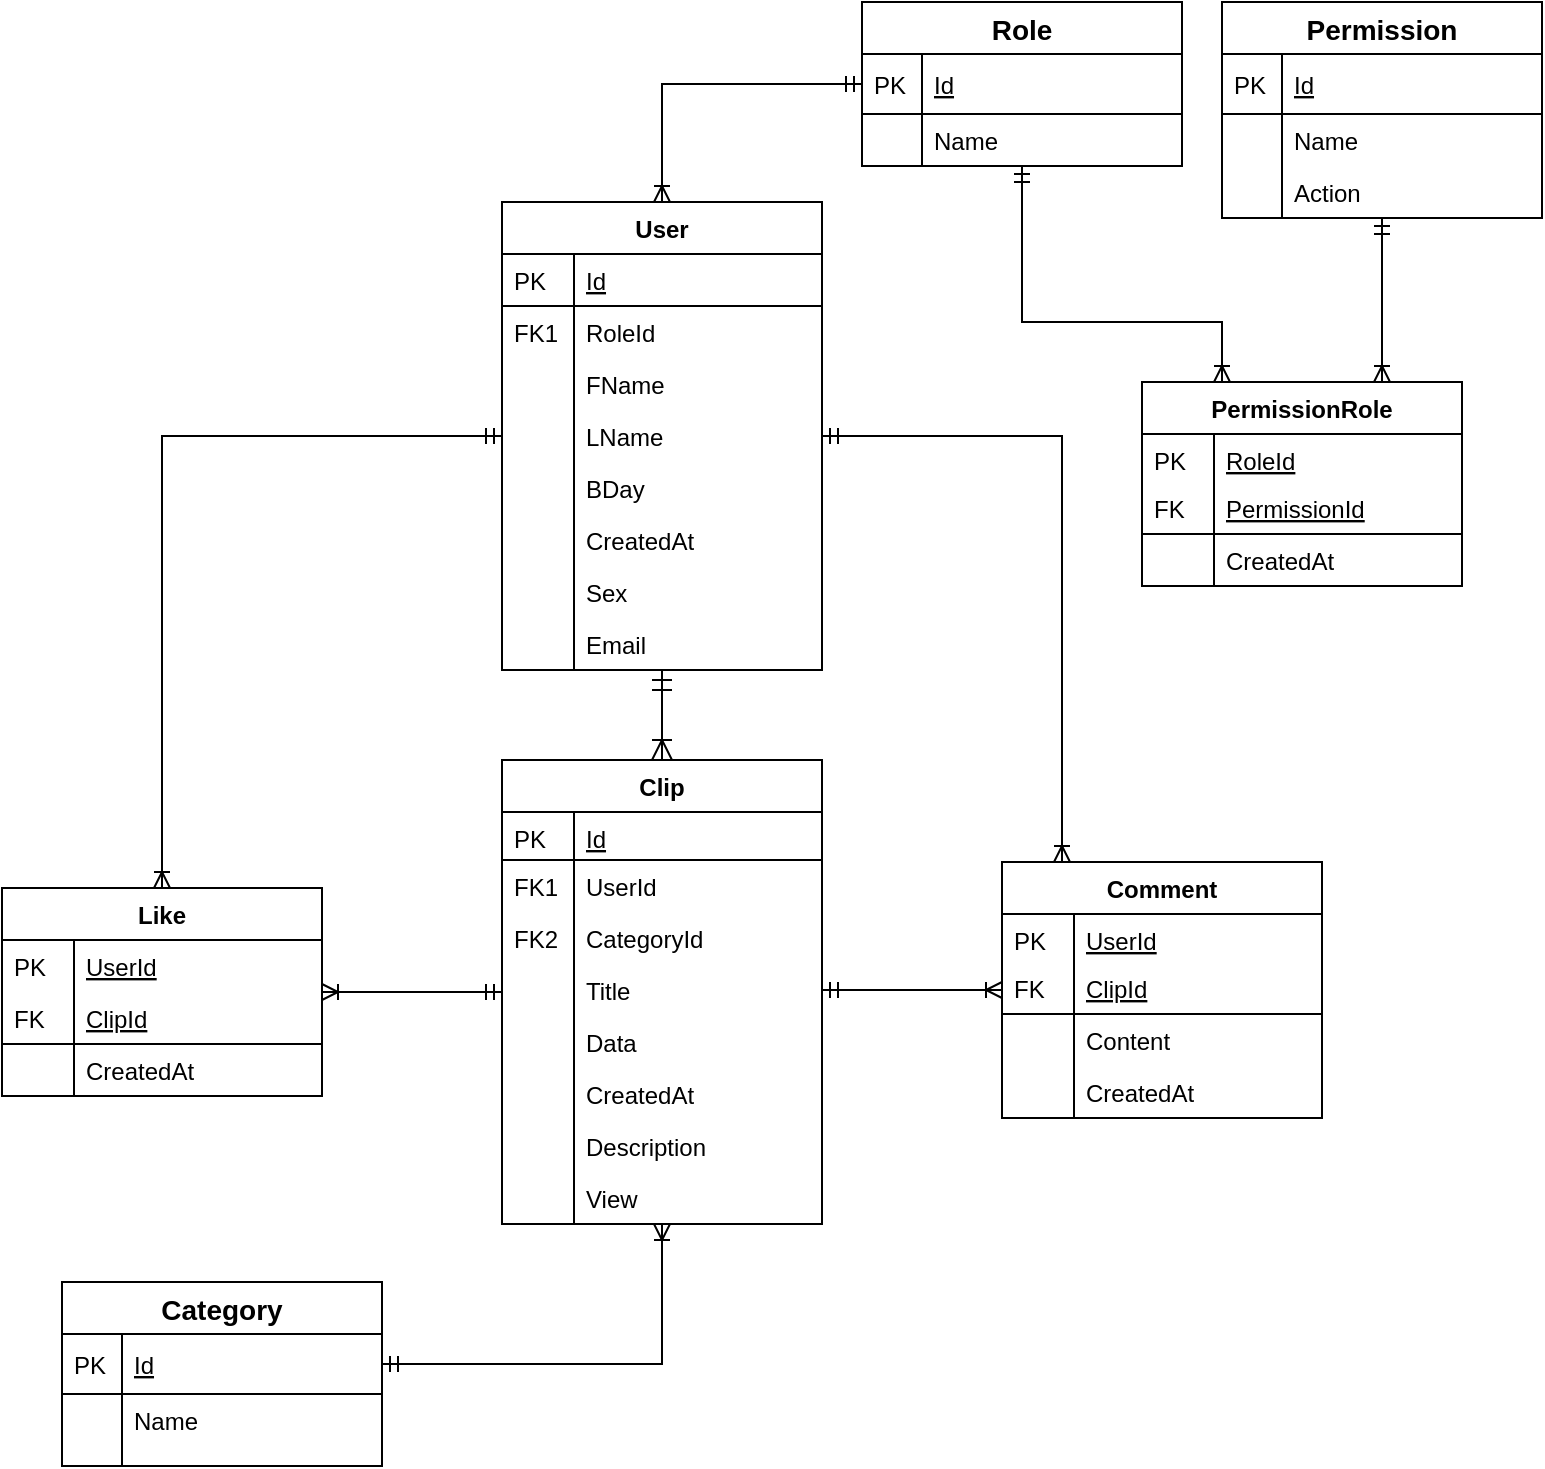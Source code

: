<mxfile version="13.1.0" type="device"><diagram id="C5RBs43oDa-KdzZeNtuy" name="Page-1"><mxGraphModel dx="2066" dy="1137" grid="1" gridSize="10" guides="1" tooltips="1" connect="1" arrows="1" fold="1" page="1" pageScale="1" pageWidth="827" pageHeight="1169" math="0" shadow="0"><root><mxCell id="WIyWlLk6GJQsqaUBKTNV-0"/><mxCell id="WIyWlLk6GJQsqaUBKTNV-1" parent="WIyWlLk6GJQsqaUBKTNV-0"/><mxCell id="3VsBNc07z3MzR8bmwHRz-67" style="rounded=0;orthogonalLoop=1;jettySize=auto;html=1;endArrow=ERoneToMany;endFill=0;startArrow=ERmandOne;startFill=0;edgeStyle=orthogonalEdgeStyle;" parent="WIyWlLk6GJQsqaUBKTNV-1" source="zkfFHV4jXpPFQw0GAbJ--51" target="3VsBNc07z3MzR8bmwHRz-42" edge="1"><mxGeometry relative="1" as="geometry"/></mxCell><mxCell id="zkfFHV4jXpPFQw0GAbJ--63" value="" style="endArrow=ERoneToMany;startArrow=ERmandOne;shadow=0;strokeWidth=1;endSize=8;startSize=8;endFill=0;entryX=0.5;entryY=0;entryDx=0;entryDy=0;" parent="WIyWlLk6GJQsqaUBKTNV-1" source="3VsBNc07z3MzR8bmwHRz-20" target="zkfFHV4jXpPFQw0GAbJ--56" edge="1"><mxGeometry width="100" height="100" relative="1" as="geometry"><mxPoint x="400" y="317" as="sourcePoint"/><mxPoint x="310" y="381" as="targetPoint"/></mxGeometry></mxCell><mxCell id="3VsBNc07z3MzR8bmwHRz-68" style="rounded=0;orthogonalLoop=1;jettySize=auto;html=1;startArrow=ERmandOne;startFill=0;endArrow=ERoneToMany;endFill=0;" parent="WIyWlLk6GJQsqaUBKTNV-1" source="zkfFHV4jXpPFQw0GAbJ--56" target="3VsBNc07z3MzR8bmwHRz-42" edge="1"><mxGeometry relative="1" as="geometry"><mxPoint x="180" y="600" as="targetPoint"/></mxGeometry></mxCell><mxCell id="3VsBNc07z3MzR8bmwHRz-80" style="rounded=0;orthogonalLoop=1;jettySize=auto;html=1;startArrow=ERmandOne;startFill=0;endArrow=ERoneToMany;endFill=0;" parent="WIyWlLk6GJQsqaUBKTNV-1" source="zkfFHV4jXpPFQw0GAbJ--61" target="3VsBNc07z3MzR8bmwHRz-69" edge="1"><mxGeometry relative="1" as="geometry"/></mxCell><mxCell id="3VsBNc07z3MzR8bmwHRz-81" style="edgeStyle=orthogonalEdgeStyle;rounded=0;orthogonalLoop=1;jettySize=auto;html=1;startArrow=ERmandOne;startFill=0;endArrow=ERoneToMany;endFill=0;" parent="WIyWlLk6GJQsqaUBKTNV-1" source="zkfFHV4jXpPFQw0GAbJ--51" target="3VsBNc07z3MzR8bmwHRz-69" edge="1"><mxGeometry relative="1" as="geometry"><Array as="points"><mxPoint x="570" y="227"/></Array></mxGeometry></mxCell><mxCell id="3VsBNc07z3MzR8bmwHRz-96" style="edgeStyle=orthogonalEdgeStyle;rounded=0;orthogonalLoop=1;jettySize=auto;html=1;entryX=1;entryY=0.5;entryDx=0;entryDy=0;startArrow=ERoneToMany;startFill=0;endArrow=ERmandOne;endFill=0;" parent="WIyWlLk6GJQsqaUBKTNV-1" source="zkfFHV4jXpPFQw0GAbJ--56" target="3VsBNc07z3MzR8bmwHRz-83" edge="1"><mxGeometry relative="1" as="geometry"/></mxCell><mxCell id="zkfFHV4jXpPFQw0GAbJ--51" value="User" style="swimlane;fontStyle=1;childLayout=stackLayout;horizontal=1;startSize=26;horizontalStack=0;resizeParent=1;resizeLast=0;collapsible=1;marginBottom=0;rounded=0;shadow=0;strokeWidth=1;" parent="WIyWlLk6GJQsqaUBKTNV-1" vertex="1"><mxGeometry x="290" y="110" width="160" height="234" as="geometry"><mxRectangle x="20" y="80" width="160" height="26" as="alternateBounds"/></mxGeometry></mxCell><mxCell id="zkfFHV4jXpPFQw0GAbJ--52" value="Id" style="shape=partialRectangle;top=0;left=0;right=0;bottom=1;align=left;verticalAlign=top;fillColor=none;spacingLeft=40;spacingRight=4;overflow=hidden;rotatable=0;points=[[0,0.5],[1,0.5]];portConstraint=eastwest;dropTarget=0;rounded=0;shadow=0;strokeWidth=1;fontStyle=4" parent="zkfFHV4jXpPFQw0GAbJ--51" vertex="1"><mxGeometry y="26" width="160" height="26" as="geometry"/></mxCell><mxCell id="zkfFHV4jXpPFQw0GAbJ--53" value="PK" style="shape=partialRectangle;top=0;left=0;bottom=0;fillColor=none;align=left;verticalAlign=top;spacingLeft=4;spacingRight=4;overflow=hidden;rotatable=0;points=[];portConstraint=eastwest;part=1;" parent="zkfFHV4jXpPFQw0GAbJ--52" vertex="1" connectable="0"><mxGeometry width="36" height="26" as="geometry"/></mxCell><mxCell id="zkfFHV4jXpPFQw0GAbJ--54" value="RoleId" style="shape=partialRectangle;top=0;left=0;right=0;bottom=0;align=left;verticalAlign=top;fillColor=none;spacingLeft=40;spacingRight=4;overflow=hidden;rotatable=0;points=[[0,0.5],[1,0.5]];portConstraint=eastwest;dropTarget=0;rounded=0;shadow=0;strokeWidth=1;" parent="zkfFHV4jXpPFQw0GAbJ--51" vertex="1"><mxGeometry y="52" width="160" height="26" as="geometry"/></mxCell><mxCell id="zkfFHV4jXpPFQw0GAbJ--55" value="FK1" style="shape=partialRectangle;top=0;left=0;bottom=0;fillColor=none;align=left;verticalAlign=top;spacingLeft=4;spacingRight=4;overflow=hidden;rotatable=0;points=[];portConstraint=eastwest;part=1;" parent="zkfFHV4jXpPFQw0GAbJ--54" vertex="1" connectable="0"><mxGeometry width="36" height="26" as="geometry"/></mxCell><mxCell id="3VsBNc07z3MzR8bmwHRz-105" value="FName" style="shape=partialRectangle;top=0;left=0;right=0;bottom=0;align=left;verticalAlign=top;fillColor=none;spacingLeft=40;spacingRight=4;overflow=hidden;rotatable=0;points=[[0,0.5],[1,0.5]];portConstraint=eastwest;dropTarget=0;rounded=0;shadow=0;strokeWidth=1;" parent="zkfFHV4jXpPFQw0GAbJ--51" vertex="1"><mxGeometry y="78" width="160" height="26" as="geometry"/></mxCell><mxCell id="3VsBNc07z3MzR8bmwHRz-106" value="" style="shape=partialRectangle;top=0;left=0;bottom=0;fillColor=none;align=left;verticalAlign=top;spacingLeft=4;spacingRight=4;overflow=hidden;rotatable=0;points=[];portConstraint=eastwest;part=1;" parent="3VsBNc07z3MzR8bmwHRz-105" vertex="1" connectable="0"><mxGeometry width="36" height="26" as="geometry"/></mxCell><mxCell id="3VsBNc07z3MzR8bmwHRz-4" value="LName" style="shape=partialRectangle;top=0;left=0;right=0;bottom=0;align=left;verticalAlign=top;fillColor=none;spacingLeft=40;spacingRight=4;overflow=hidden;rotatable=0;points=[[0,0.5],[1,0.5]];portConstraint=eastwest;dropTarget=0;rounded=0;shadow=0;strokeWidth=1;" parent="zkfFHV4jXpPFQw0GAbJ--51" vertex="1"><mxGeometry y="104" width="160" height="26" as="geometry"/></mxCell><mxCell id="3VsBNc07z3MzR8bmwHRz-5" value="" style="shape=partialRectangle;top=0;left=0;bottom=0;fillColor=none;align=left;verticalAlign=top;spacingLeft=4;spacingRight=4;overflow=hidden;rotatable=0;points=[];portConstraint=eastwest;part=1;" parent="3VsBNc07z3MzR8bmwHRz-4" vertex="1" connectable="0"><mxGeometry width="36" height="26" as="geometry"/></mxCell><mxCell id="3VsBNc07z3MzR8bmwHRz-8" value="BDay&#10;" style="shape=partialRectangle;top=0;left=0;right=0;bottom=0;align=left;verticalAlign=top;fillColor=none;spacingLeft=40;spacingRight=4;overflow=hidden;rotatable=0;points=[[0,0.5],[1,0.5]];portConstraint=eastwest;dropTarget=0;rounded=0;shadow=0;strokeWidth=1;" parent="zkfFHV4jXpPFQw0GAbJ--51" vertex="1"><mxGeometry y="130" width="160" height="26" as="geometry"/></mxCell><mxCell id="3VsBNc07z3MzR8bmwHRz-9" value="" style="shape=partialRectangle;top=0;left=0;bottom=0;fillColor=none;align=left;verticalAlign=top;spacingLeft=4;spacingRight=4;overflow=hidden;rotatable=0;points=[];portConstraint=eastwest;part=1;" parent="3VsBNc07z3MzR8bmwHRz-8" vertex="1" connectable="0"><mxGeometry width="36" height="26" as="geometry"/></mxCell><mxCell id="3VsBNc07z3MzR8bmwHRz-12" value="CreatedAt" style="shape=partialRectangle;top=0;left=0;right=0;bottom=0;align=left;verticalAlign=top;fillColor=none;spacingLeft=40;spacingRight=4;overflow=hidden;rotatable=0;points=[[0,0.5],[1,0.5]];portConstraint=eastwest;dropTarget=0;rounded=0;shadow=0;strokeWidth=1;" parent="zkfFHV4jXpPFQw0GAbJ--51" vertex="1"><mxGeometry y="156" width="160" height="26" as="geometry"/></mxCell><mxCell id="3VsBNc07z3MzR8bmwHRz-13" value="" style="shape=partialRectangle;top=0;left=0;bottom=0;fillColor=none;align=left;verticalAlign=top;spacingLeft=4;spacingRight=4;overflow=hidden;rotatable=0;points=[];portConstraint=eastwest;part=1;" parent="3VsBNc07z3MzR8bmwHRz-12" vertex="1" connectable="0"><mxGeometry width="36" height="26" as="geometry"/></mxCell><mxCell id="3VsBNc07z3MzR8bmwHRz-14" value="Sex&#10;" style="shape=partialRectangle;top=0;left=0;right=0;bottom=0;align=left;verticalAlign=top;fillColor=none;spacingLeft=40;spacingRight=4;overflow=hidden;rotatable=0;points=[[0,0.5],[1,0.5]];portConstraint=eastwest;dropTarget=0;rounded=0;shadow=0;strokeWidth=1;" parent="zkfFHV4jXpPFQw0GAbJ--51" vertex="1"><mxGeometry y="182" width="160" height="26" as="geometry"/></mxCell><mxCell id="3VsBNc07z3MzR8bmwHRz-15" value="" style="shape=partialRectangle;top=0;left=0;bottom=0;fillColor=none;align=left;verticalAlign=top;spacingLeft=4;spacingRight=4;overflow=hidden;rotatable=0;points=[];portConstraint=eastwest;part=1;" parent="3VsBNc07z3MzR8bmwHRz-14" vertex="1" connectable="0"><mxGeometry width="36" height="26" as="geometry"/></mxCell><mxCell id="3VsBNc07z3MzR8bmwHRz-20" value="Email&#10;" style="shape=partialRectangle;top=0;left=0;right=0;bottom=0;align=left;verticalAlign=top;fillColor=none;spacingLeft=40;spacingRight=4;overflow=hidden;rotatable=0;points=[[0,0.5],[1,0.5]];portConstraint=eastwest;dropTarget=0;rounded=0;shadow=0;strokeWidth=1;" parent="zkfFHV4jXpPFQw0GAbJ--51" vertex="1"><mxGeometry y="208" width="160" height="26" as="geometry"/></mxCell><mxCell id="3VsBNc07z3MzR8bmwHRz-21" value="" style="shape=partialRectangle;top=0;left=0;bottom=0;fillColor=none;align=left;verticalAlign=top;spacingLeft=4;spacingRight=4;overflow=hidden;rotatable=0;points=[];portConstraint=eastwest;part=1;" parent="3VsBNc07z3MzR8bmwHRz-20" vertex="1" connectable="0"><mxGeometry width="36" height="26" as="geometry"/></mxCell><mxCell id="zkfFHV4jXpPFQw0GAbJ--56" value="Clip" style="swimlane;fontStyle=1;childLayout=stackLayout;horizontal=1;startSize=26;horizontalStack=0;resizeParent=1;resizeLast=0;collapsible=1;marginBottom=0;rounded=0;shadow=0;strokeWidth=1;" parent="WIyWlLk6GJQsqaUBKTNV-1" vertex="1"><mxGeometry x="290" y="389" width="160" height="232" as="geometry"><mxRectangle x="260" y="80" width="160" height="26" as="alternateBounds"/></mxGeometry></mxCell><mxCell id="zkfFHV4jXpPFQw0GAbJ--57" value="Id" style="shape=partialRectangle;top=0;left=0;right=0;bottom=1;align=left;verticalAlign=top;fillColor=none;spacingLeft=40;spacingRight=4;overflow=hidden;rotatable=0;points=[[0,0.5],[1,0.5]];portConstraint=eastwest;dropTarget=0;rounded=0;shadow=0;strokeWidth=1;fontStyle=4" parent="zkfFHV4jXpPFQw0GAbJ--56" vertex="1"><mxGeometry y="26" width="160" height="24" as="geometry"/></mxCell><mxCell id="zkfFHV4jXpPFQw0GAbJ--58" value="PK" style="shape=partialRectangle;top=0;left=0;bottom=0;fillColor=none;align=left;verticalAlign=top;spacingLeft=4;spacingRight=4;overflow=hidden;rotatable=0;points=[];portConstraint=eastwest;part=1;" parent="zkfFHV4jXpPFQw0GAbJ--57" vertex="1" connectable="0"><mxGeometry width="36" height="24" as="geometry"/></mxCell><mxCell id="zkfFHV4jXpPFQw0GAbJ--59" value="UserId" style="shape=partialRectangle;top=0;left=0;right=0;bottom=0;align=left;verticalAlign=top;fillColor=none;spacingLeft=40;spacingRight=4;overflow=hidden;rotatable=0;points=[[0,0.5],[1,0.5]];portConstraint=eastwest;dropTarget=0;rounded=0;shadow=0;strokeWidth=1;" parent="zkfFHV4jXpPFQw0GAbJ--56" vertex="1"><mxGeometry y="50" width="160" height="26" as="geometry"/></mxCell><mxCell id="zkfFHV4jXpPFQw0GAbJ--60" value="FK1" style="shape=partialRectangle;top=0;left=0;bottom=0;fillColor=none;align=left;verticalAlign=top;spacingLeft=4;spacingRight=4;overflow=hidden;rotatable=0;points=[];portConstraint=eastwest;part=1;" parent="zkfFHV4jXpPFQw0GAbJ--59" vertex="1" connectable="0"><mxGeometry width="36" height="26" as="geometry"/></mxCell><mxCell id="3VsBNc07z3MzR8bmwHRz-93" value="CategoryId" style="shape=partialRectangle;top=0;left=0;right=0;bottom=0;align=left;verticalAlign=top;fillColor=none;spacingLeft=40;spacingRight=4;overflow=hidden;rotatable=0;points=[[0,0.5],[1,0.5]];portConstraint=eastwest;dropTarget=0;rounded=0;shadow=0;strokeWidth=1;" parent="zkfFHV4jXpPFQw0GAbJ--56" vertex="1"><mxGeometry y="76" width="160" height="26" as="geometry"/></mxCell><mxCell id="3VsBNc07z3MzR8bmwHRz-94" value="FK2" style="shape=partialRectangle;top=0;left=0;bottom=0;fillColor=none;align=left;verticalAlign=top;spacingLeft=4;spacingRight=4;overflow=hidden;rotatable=0;points=[];portConstraint=eastwest;part=1;" parent="3VsBNc07z3MzR8bmwHRz-93" vertex="1" connectable="0"><mxGeometry width="36" height="26" as="geometry"/></mxCell><mxCell id="zkfFHV4jXpPFQw0GAbJ--61" value="Title" style="shape=partialRectangle;top=0;left=0;right=0;bottom=0;align=left;verticalAlign=top;fillColor=none;spacingLeft=40;spacingRight=4;overflow=hidden;rotatable=0;points=[[0,0.5],[1,0.5]];portConstraint=eastwest;dropTarget=0;rounded=0;shadow=0;strokeWidth=1;" parent="zkfFHV4jXpPFQw0GAbJ--56" vertex="1"><mxGeometry y="102" width="160" height="26" as="geometry"/></mxCell><mxCell id="zkfFHV4jXpPFQw0GAbJ--62" value="" style="shape=partialRectangle;top=0;left=0;bottom=0;fillColor=none;align=left;verticalAlign=top;spacingLeft=4;spacingRight=4;overflow=hidden;rotatable=0;points=[];portConstraint=eastwest;part=1;" parent="zkfFHV4jXpPFQw0GAbJ--61" vertex="1" connectable="0"><mxGeometry width="36" height="26" as="geometry"/></mxCell><mxCell id="3VsBNc07z3MzR8bmwHRz-30" value="Data&#10;" style="shape=partialRectangle;top=0;left=0;right=0;bottom=0;align=left;verticalAlign=top;fillColor=none;spacingLeft=40;spacingRight=4;overflow=hidden;rotatable=0;points=[[0,0.5],[1,0.5]];portConstraint=eastwest;dropTarget=0;rounded=0;shadow=0;strokeWidth=1;" parent="zkfFHV4jXpPFQw0GAbJ--56" vertex="1"><mxGeometry y="128" width="160" height="26" as="geometry"/></mxCell><mxCell id="3VsBNc07z3MzR8bmwHRz-31" value="" style="shape=partialRectangle;top=0;left=0;bottom=0;fillColor=none;align=left;verticalAlign=top;spacingLeft=4;spacingRight=4;overflow=hidden;rotatable=0;points=[];portConstraint=eastwest;part=1;" parent="3VsBNc07z3MzR8bmwHRz-30" vertex="1" connectable="0"><mxGeometry width="36" height="26" as="geometry"/></mxCell><mxCell id="3VsBNc07z3MzR8bmwHRz-32" value="CreatedAt" style="shape=partialRectangle;top=0;left=0;right=0;bottom=0;align=left;verticalAlign=top;fillColor=none;spacingLeft=40;spacingRight=4;overflow=hidden;rotatable=0;points=[[0,0.5],[1,0.5]];portConstraint=eastwest;dropTarget=0;rounded=0;shadow=0;strokeWidth=1;" parent="zkfFHV4jXpPFQw0GAbJ--56" vertex="1"><mxGeometry y="154" width="160" height="26" as="geometry"/></mxCell><mxCell id="3VsBNc07z3MzR8bmwHRz-33" value="" style="shape=partialRectangle;top=0;left=0;bottom=0;fillColor=none;align=left;verticalAlign=top;spacingLeft=4;spacingRight=4;overflow=hidden;rotatable=0;points=[];portConstraint=eastwest;part=1;" parent="3VsBNc07z3MzR8bmwHRz-32" vertex="1" connectable="0"><mxGeometry width="36" height="26" as="geometry"/></mxCell><mxCell id="3VsBNc07z3MzR8bmwHRz-34" value="Description&#10;" style="shape=partialRectangle;top=0;left=0;right=0;bottom=0;align=left;verticalAlign=top;fillColor=none;spacingLeft=40;spacingRight=4;overflow=hidden;rotatable=0;points=[[0,0.5],[1,0.5]];portConstraint=eastwest;dropTarget=0;rounded=0;shadow=0;strokeWidth=1;" parent="zkfFHV4jXpPFQw0GAbJ--56" vertex="1"><mxGeometry y="180" width="160" height="26" as="geometry"/></mxCell><mxCell id="3VsBNc07z3MzR8bmwHRz-35" value="" style="shape=partialRectangle;top=0;left=0;bottom=0;fillColor=none;align=left;verticalAlign=top;spacingLeft=4;spacingRight=4;overflow=hidden;rotatable=0;points=[];portConstraint=eastwest;part=1;" parent="3VsBNc07z3MzR8bmwHRz-34" vertex="1" connectable="0"><mxGeometry width="36" height="26" as="geometry"/></mxCell><mxCell id="3VsBNc07z3MzR8bmwHRz-36" value="View&#10;" style="shape=partialRectangle;top=0;left=0;right=0;bottom=0;align=left;verticalAlign=top;fillColor=none;spacingLeft=40;spacingRight=4;overflow=hidden;rotatable=0;points=[[0,0.5],[1,0.5]];portConstraint=eastwest;dropTarget=0;rounded=0;shadow=0;strokeWidth=1;" parent="zkfFHV4jXpPFQw0GAbJ--56" vertex="1"><mxGeometry y="206" width="160" height="26" as="geometry"/></mxCell><mxCell id="3VsBNc07z3MzR8bmwHRz-37" value="" style="shape=partialRectangle;top=0;left=0;bottom=0;fillColor=none;align=left;verticalAlign=top;spacingLeft=4;spacingRight=4;overflow=hidden;rotatable=0;points=[];portConstraint=eastwest;part=1;" parent="3VsBNc07z3MzR8bmwHRz-36" vertex="1" connectable="0"><mxGeometry width="36" height="26" as="geometry"/></mxCell><mxCell id="3VsBNc07z3MzR8bmwHRz-42" value="Like" style="swimlane;fontStyle=1;childLayout=stackLayout;horizontal=1;startSize=26;horizontalStack=0;resizeParent=1;resizeLast=0;collapsible=1;marginBottom=0;rounded=0;shadow=0;strokeWidth=1;" parent="WIyWlLk6GJQsqaUBKTNV-1" vertex="1"><mxGeometry x="40" y="453" width="160" height="104" as="geometry"><mxRectangle x="20" y="80" width="160" height="26" as="alternateBounds"/></mxGeometry></mxCell><mxCell id="3VsBNc07z3MzR8bmwHRz-45" value="UserId&#10;" style="shape=partialRectangle;top=0;left=0;right=0;bottom=0;align=left;verticalAlign=top;fillColor=none;spacingLeft=40;spacingRight=4;overflow=hidden;rotatable=0;points=[[0,0.5],[1,0.5]];portConstraint=eastwest;dropTarget=0;rounded=0;shadow=0;strokeWidth=1;fontStyle=4" parent="3VsBNc07z3MzR8bmwHRz-42" vertex="1"><mxGeometry y="26" width="160" height="26" as="geometry"/></mxCell><mxCell id="3VsBNc07z3MzR8bmwHRz-46" value="PK" style="shape=partialRectangle;top=0;left=0;bottom=0;fillColor=none;align=left;verticalAlign=top;spacingLeft=4;spacingRight=4;overflow=hidden;rotatable=0;points=[];portConstraint=eastwest;part=1;" parent="3VsBNc07z3MzR8bmwHRz-45" vertex="1" connectable="0"><mxGeometry width="36" height="26" as="geometry"/></mxCell><mxCell id="3VsBNc07z3MzR8bmwHRz-63" value="ClipId" style="shape=partialRectangle;top=0;left=0;right=0;bottom=1;align=left;verticalAlign=top;fillColor=none;spacingLeft=40;spacingRight=4;overflow=hidden;rotatable=0;points=[[0,0.5],[1,0.5]];portConstraint=eastwest;dropTarget=0;rounded=0;shadow=0;strokeWidth=1;fontStyle=4" parent="3VsBNc07z3MzR8bmwHRz-42" vertex="1"><mxGeometry y="52" width="160" height="26" as="geometry"/></mxCell><mxCell id="3VsBNc07z3MzR8bmwHRz-64" value="FK" style="shape=partialRectangle;top=0;left=0;bottom=0;fillColor=none;align=left;verticalAlign=top;spacingLeft=4;spacingRight=4;overflow=hidden;rotatable=0;points=[];portConstraint=eastwest;part=1;" parent="3VsBNc07z3MzR8bmwHRz-63" vertex="1" connectable="0"><mxGeometry width="36" height="26" as="geometry"/></mxCell><mxCell id="3VsBNc07z3MzR8bmwHRz-65" value="CreatedAt" style="shape=partialRectangle;top=0;left=0;right=0;bottom=0;align=left;verticalAlign=top;fillColor=none;spacingLeft=40;spacingRight=4;overflow=hidden;rotatable=0;points=[[0,0.5],[1,0.5]];portConstraint=eastwest;dropTarget=0;rounded=0;shadow=0;strokeWidth=1;" parent="3VsBNc07z3MzR8bmwHRz-42" vertex="1"><mxGeometry y="78" width="160" height="26" as="geometry"/></mxCell><mxCell id="3VsBNc07z3MzR8bmwHRz-66" value="" style="shape=partialRectangle;top=0;left=0;bottom=0;fillColor=none;align=left;verticalAlign=top;spacingLeft=4;spacingRight=4;overflow=hidden;rotatable=0;points=[];portConstraint=eastwest;part=1;" parent="3VsBNc07z3MzR8bmwHRz-65" vertex="1" connectable="0"><mxGeometry width="36" height="26" as="geometry"/></mxCell><mxCell id="3VsBNc07z3MzR8bmwHRz-69" value="Comment" style="swimlane;fontStyle=1;childLayout=stackLayout;horizontal=1;startSize=26;horizontalStack=0;resizeParent=1;resizeLast=0;collapsible=1;marginBottom=0;rounded=0;shadow=0;strokeWidth=1;" parent="WIyWlLk6GJQsqaUBKTNV-1" vertex="1"><mxGeometry x="540" y="440" width="160" height="128" as="geometry"><mxRectangle x="20" y="80" width="160" height="26" as="alternateBounds"/></mxGeometry></mxCell><mxCell id="3VsBNc07z3MzR8bmwHRz-70" value="UserId&#10;" style="shape=partialRectangle;top=0;left=0;right=0;bottom=0;align=left;verticalAlign=top;fillColor=none;spacingLeft=40;spacingRight=4;overflow=hidden;rotatable=0;points=[[0,0.5],[1,0.5]];portConstraint=eastwest;dropTarget=0;rounded=0;shadow=0;strokeWidth=1;fontStyle=4" parent="3VsBNc07z3MzR8bmwHRz-69" vertex="1"><mxGeometry y="26" width="160" height="24" as="geometry"/></mxCell><mxCell id="3VsBNc07z3MzR8bmwHRz-71" value="PK" style="shape=partialRectangle;top=0;left=0;bottom=0;fillColor=none;align=left;verticalAlign=top;spacingLeft=4;spacingRight=4;overflow=hidden;rotatable=0;points=[];portConstraint=eastwest;part=1;" parent="3VsBNc07z3MzR8bmwHRz-70" vertex="1" connectable="0"><mxGeometry width="36" height="24" as="geometry"/></mxCell><mxCell id="3VsBNc07z3MzR8bmwHRz-72" value="ClipId" style="shape=partialRectangle;top=0;left=0;right=0;bottom=1;align=left;verticalAlign=top;fillColor=none;spacingLeft=40;spacingRight=4;overflow=hidden;rotatable=0;points=[[0,0.5],[1,0.5]];portConstraint=eastwest;dropTarget=0;rounded=0;shadow=0;strokeWidth=1;fontStyle=4" parent="3VsBNc07z3MzR8bmwHRz-69" vertex="1"><mxGeometry y="50" width="160" height="26" as="geometry"/></mxCell><mxCell id="3VsBNc07z3MzR8bmwHRz-73" value="FK" style="shape=partialRectangle;top=0;left=0;bottom=0;fillColor=none;align=left;verticalAlign=top;spacingLeft=4;spacingRight=4;overflow=hidden;rotatable=0;points=[];portConstraint=eastwest;part=1;" parent="3VsBNc07z3MzR8bmwHRz-72" vertex="1" connectable="0"><mxGeometry width="36" height="26" as="geometry"/></mxCell><mxCell id="3VsBNc07z3MzR8bmwHRz-74" value="Content" style="shape=partialRectangle;top=0;left=0;right=0;bottom=0;align=left;verticalAlign=top;fillColor=none;spacingLeft=40;spacingRight=4;overflow=hidden;rotatable=0;points=[[0,0.5],[1,0.5]];portConstraint=eastwest;dropTarget=0;rounded=0;shadow=0;strokeWidth=1;" parent="3VsBNc07z3MzR8bmwHRz-69" vertex="1"><mxGeometry y="76" width="160" height="26" as="geometry"/></mxCell><mxCell id="3VsBNc07z3MzR8bmwHRz-75" value="" style="shape=partialRectangle;top=0;left=0;bottom=0;fillColor=none;align=left;verticalAlign=top;spacingLeft=4;spacingRight=4;overflow=hidden;rotatable=0;points=[];portConstraint=eastwest;part=1;" parent="3VsBNc07z3MzR8bmwHRz-74" vertex="1" connectable="0"><mxGeometry width="36" height="26" as="geometry"/></mxCell><mxCell id="3VsBNc07z3MzR8bmwHRz-78" value="CreatedAt" style="shape=partialRectangle;top=0;left=0;right=0;bottom=0;align=left;verticalAlign=top;fillColor=none;spacingLeft=40;spacingRight=4;overflow=hidden;rotatable=0;points=[[0,0.5],[1,0.5]];portConstraint=eastwest;dropTarget=0;rounded=0;shadow=0;strokeWidth=1;" parent="3VsBNc07z3MzR8bmwHRz-69" vertex="1"><mxGeometry y="102" width="160" height="26" as="geometry"/></mxCell><mxCell id="3VsBNc07z3MzR8bmwHRz-79" value="" style="shape=partialRectangle;top=0;left=0;bottom=0;fillColor=none;align=left;verticalAlign=top;spacingLeft=4;spacingRight=4;overflow=hidden;rotatable=0;points=[];portConstraint=eastwest;part=1;" parent="3VsBNc07z3MzR8bmwHRz-78" vertex="1" connectable="0"><mxGeometry width="36" height="26" as="geometry"/></mxCell><mxCell id="3VsBNc07z3MzR8bmwHRz-82" value="Category" style="swimlane;fontStyle=1;childLayout=stackLayout;horizontal=1;startSize=26;horizontalStack=0;resizeParent=1;resizeParentMax=0;resizeLast=0;collapsible=1;marginBottom=0;align=center;fontSize=14;" parent="WIyWlLk6GJQsqaUBKTNV-1" vertex="1"><mxGeometry x="70" y="650" width="160" height="92" as="geometry"/></mxCell><mxCell id="3VsBNc07z3MzR8bmwHRz-83" value="Id" style="shape=partialRectangle;top=0;left=0;right=0;bottom=1;align=left;verticalAlign=middle;fillColor=none;spacingLeft=34;spacingRight=4;overflow=hidden;rotatable=0;points=[[0,0.5],[1,0.5]];portConstraint=eastwest;dropTarget=0;fontStyle=4;fontSize=12;" parent="3VsBNc07z3MzR8bmwHRz-82" vertex="1"><mxGeometry y="26" width="160" height="30" as="geometry"/></mxCell><mxCell id="3VsBNc07z3MzR8bmwHRz-84" value="PK" style="shape=partialRectangle;top=0;left=0;bottom=0;fillColor=none;align=left;verticalAlign=middle;spacingLeft=4;spacingRight=4;overflow=hidden;rotatable=0;points=[];portConstraint=eastwest;part=1;fontSize=12;" parent="3VsBNc07z3MzR8bmwHRz-83" vertex="1" connectable="0"><mxGeometry width="30" height="30" as="geometry"/></mxCell><mxCell id="3VsBNc07z3MzR8bmwHRz-85" value="Name" style="shape=partialRectangle;top=0;left=0;right=0;bottom=0;align=left;verticalAlign=top;fillColor=none;spacingLeft=34;spacingRight=4;overflow=hidden;rotatable=0;points=[[0,0.5],[1,0.5]];portConstraint=eastwest;dropTarget=0;fontSize=12;" parent="3VsBNc07z3MzR8bmwHRz-82" vertex="1"><mxGeometry y="56" width="160" height="26" as="geometry"/></mxCell><mxCell id="3VsBNc07z3MzR8bmwHRz-86" value="" style="shape=partialRectangle;top=0;left=0;bottom=0;fillColor=none;align=left;verticalAlign=top;spacingLeft=4;spacingRight=4;overflow=hidden;rotatable=0;points=[];portConstraint=eastwest;part=1;fontSize=12;" parent="3VsBNc07z3MzR8bmwHRz-85" vertex="1" connectable="0"><mxGeometry width="30" height="26" as="geometry"/></mxCell><mxCell id="3VsBNc07z3MzR8bmwHRz-91" value="" style="shape=partialRectangle;top=0;left=0;right=0;bottom=0;align=left;verticalAlign=top;fillColor=none;spacingLeft=34;spacingRight=4;overflow=hidden;rotatable=0;points=[[0,0.5],[1,0.5]];portConstraint=eastwest;dropTarget=0;fontSize=12;" parent="3VsBNc07z3MzR8bmwHRz-82" vertex="1"><mxGeometry y="82" width="160" height="10" as="geometry"/></mxCell><mxCell id="3VsBNc07z3MzR8bmwHRz-92" value="" style="shape=partialRectangle;top=0;left=0;bottom=0;fillColor=none;align=left;verticalAlign=top;spacingLeft=4;spacingRight=4;overflow=hidden;rotatable=0;points=[];portConstraint=eastwest;part=1;fontSize=12;" parent="3VsBNc07z3MzR8bmwHRz-91" vertex="1" connectable="0"><mxGeometry width="30" height="10" as="geometry"/></mxCell><mxCell id="3VsBNc07z3MzR8bmwHRz-104" style="edgeStyle=orthogonalEdgeStyle;rounded=0;orthogonalLoop=1;jettySize=auto;html=1;entryX=0.5;entryY=0;entryDx=0;entryDy=0;startArrow=ERmandOne;startFill=0;endArrow=ERoneToMany;endFill=0;" parent="WIyWlLk6GJQsqaUBKTNV-1" source="3VsBNc07z3MzR8bmwHRz-97" target="zkfFHV4jXpPFQw0GAbJ--51" edge="1"><mxGeometry relative="1" as="geometry"/></mxCell><mxCell id="3VsBNc07z3MzR8bmwHRz-139" style="edgeStyle=orthogonalEdgeStyle;rounded=0;orthogonalLoop=1;jettySize=auto;html=1;entryX=0.25;entryY=0;entryDx=0;entryDy=0;startArrow=ERmandOne;startFill=0;endArrow=ERoneToMany;endFill=0;" parent="WIyWlLk6GJQsqaUBKTNV-1" source="3VsBNc07z3MzR8bmwHRz-97" target="3VsBNc07z3MzR8bmwHRz-130" edge="1"><mxGeometry relative="1" as="geometry"><Array as="points"><mxPoint x="550" y="170"/><mxPoint x="650" y="170"/></Array></mxGeometry></mxCell><mxCell id="3VsBNc07z3MzR8bmwHRz-97" value="Role" style="swimlane;fontStyle=1;childLayout=stackLayout;horizontal=1;startSize=26;horizontalStack=0;resizeParent=1;resizeParentMax=0;resizeLast=0;collapsible=1;marginBottom=0;align=center;fontSize=14;" parent="WIyWlLk6GJQsqaUBKTNV-1" vertex="1"><mxGeometry x="470" y="10" width="160" height="82" as="geometry"/></mxCell><mxCell id="3VsBNc07z3MzR8bmwHRz-98" value="Id" style="shape=partialRectangle;top=0;left=0;right=0;bottom=1;align=left;verticalAlign=middle;fillColor=none;spacingLeft=34;spacingRight=4;overflow=hidden;rotatable=0;points=[[0,0.5],[1,0.5]];portConstraint=eastwest;dropTarget=0;fontStyle=4;fontSize=12;" parent="3VsBNc07z3MzR8bmwHRz-97" vertex="1"><mxGeometry y="26" width="160" height="30" as="geometry"/></mxCell><mxCell id="3VsBNc07z3MzR8bmwHRz-99" value="PK" style="shape=partialRectangle;top=0;left=0;bottom=0;fillColor=none;align=left;verticalAlign=middle;spacingLeft=4;spacingRight=4;overflow=hidden;rotatable=0;points=[];portConstraint=eastwest;part=1;fontSize=12;" parent="3VsBNc07z3MzR8bmwHRz-98" vertex="1" connectable="0"><mxGeometry width="30" height="30" as="geometry"/></mxCell><mxCell id="3VsBNc07z3MzR8bmwHRz-100" value="Name" style="shape=partialRectangle;top=0;left=0;right=0;bottom=0;align=left;verticalAlign=top;fillColor=none;spacingLeft=34;spacingRight=4;overflow=hidden;rotatable=0;points=[[0,0.5],[1,0.5]];portConstraint=eastwest;dropTarget=0;fontSize=12;" parent="3VsBNc07z3MzR8bmwHRz-97" vertex="1"><mxGeometry y="56" width="160" height="26" as="geometry"/></mxCell><mxCell id="3VsBNc07z3MzR8bmwHRz-101" value="" style="shape=partialRectangle;top=0;left=0;bottom=0;fillColor=none;align=left;verticalAlign=top;spacingLeft=4;spacingRight=4;overflow=hidden;rotatable=0;points=[];portConstraint=eastwest;part=1;fontSize=12;" parent="3VsBNc07z3MzR8bmwHRz-100" vertex="1" connectable="0"><mxGeometry width="30" height="26" as="geometry"/></mxCell><mxCell id="3VsBNc07z3MzR8bmwHRz-140" style="edgeStyle=orthogonalEdgeStyle;rounded=0;orthogonalLoop=1;jettySize=auto;html=1;entryX=0.75;entryY=0;entryDx=0;entryDy=0;startArrow=ERmandOne;startFill=0;endArrow=ERoneToMany;endFill=0;" parent="WIyWlLk6GJQsqaUBKTNV-1" source="3VsBNc07z3MzR8bmwHRz-107" target="3VsBNc07z3MzR8bmwHRz-130" edge="1"><mxGeometry relative="1" as="geometry"/></mxCell><mxCell id="3VsBNc07z3MzR8bmwHRz-107" value="Permission" style="swimlane;fontStyle=1;childLayout=stackLayout;horizontal=1;startSize=26;horizontalStack=0;resizeParent=1;resizeParentMax=0;resizeLast=0;collapsible=1;marginBottom=0;align=center;fontSize=14;" parent="WIyWlLk6GJQsqaUBKTNV-1" vertex="1"><mxGeometry x="650" y="10" width="160" height="108" as="geometry"/></mxCell><mxCell id="3VsBNc07z3MzR8bmwHRz-108" value="Id" style="shape=partialRectangle;top=0;left=0;right=0;bottom=1;align=left;verticalAlign=middle;fillColor=none;spacingLeft=34;spacingRight=4;overflow=hidden;rotatable=0;points=[[0,0.5],[1,0.5]];portConstraint=eastwest;dropTarget=0;fontStyle=4;fontSize=12;" parent="3VsBNc07z3MzR8bmwHRz-107" vertex="1"><mxGeometry y="26" width="160" height="30" as="geometry"/></mxCell><mxCell id="3VsBNc07z3MzR8bmwHRz-109" value="PK" style="shape=partialRectangle;top=0;left=0;bottom=0;fillColor=none;align=left;verticalAlign=middle;spacingLeft=4;spacingRight=4;overflow=hidden;rotatable=0;points=[];portConstraint=eastwest;part=1;fontSize=12;" parent="3VsBNc07z3MzR8bmwHRz-108" vertex="1" connectable="0"><mxGeometry width="30" height="30" as="geometry"/></mxCell><mxCell id="3VsBNc07z3MzR8bmwHRz-126" value="Name" style="shape=partialRectangle;top=0;left=0;right=0;bottom=0;align=left;verticalAlign=top;fillColor=none;spacingLeft=34;spacingRight=4;overflow=hidden;rotatable=0;points=[[0,0.5],[1,0.5]];portConstraint=eastwest;dropTarget=0;fontSize=12;" parent="3VsBNc07z3MzR8bmwHRz-107" vertex="1"><mxGeometry y="56" width="160" height="26" as="geometry"/></mxCell><mxCell id="3VsBNc07z3MzR8bmwHRz-127" value="" style="shape=partialRectangle;top=0;left=0;bottom=0;fillColor=none;align=left;verticalAlign=top;spacingLeft=4;spacingRight=4;overflow=hidden;rotatable=0;points=[];portConstraint=eastwest;part=1;fontSize=12;" parent="3VsBNc07z3MzR8bmwHRz-126" vertex="1" connectable="0"><mxGeometry width="30" height="26" as="geometry"/></mxCell><mxCell id="3VsBNc07z3MzR8bmwHRz-124" value="Action" style="shape=partialRectangle;top=0;left=0;right=0;bottom=0;align=left;verticalAlign=top;fillColor=none;spacingLeft=34;spacingRight=4;overflow=hidden;rotatable=0;points=[[0,0.5],[1,0.5]];portConstraint=eastwest;dropTarget=0;fontSize=12;" parent="3VsBNc07z3MzR8bmwHRz-107" vertex="1"><mxGeometry y="82" width="160" height="26" as="geometry"/></mxCell><mxCell id="3VsBNc07z3MzR8bmwHRz-125" value="" style="shape=partialRectangle;top=0;left=0;bottom=0;fillColor=none;align=left;verticalAlign=top;spacingLeft=4;spacingRight=4;overflow=hidden;rotatable=0;points=[];portConstraint=eastwest;part=1;fontSize=12;" parent="3VsBNc07z3MzR8bmwHRz-124" vertex="1" connectable="0"><mxGeometry width="30" height="26" as="geometry"/></mxCell><mxCell id="3VsBNc07z3MzR8bmwHRz-130" value="PermissionRole" style="swimlane;fontStyle=1;childLayout=stackLayout;horizontal=1;startSize=26;horizontalStack=0;resizeParent=1;resizeLast=0;collapsible=1;marginBottom=0;rounded=0;shadow=0;strokeWidth=1;" parent="WIyWlLk6GJQsqaUBKTNV-1" vertex="1"><mxGeometry x="610" y="200" width="160" height="102" as="geometry"><mxRectangle x="20" y="80" width="160" height="26" as="alternateBounds"/></mxGeometry></mxCell><mxCell id="3VsBNc07z3MzR8bmwHRz-131" value="RoleId" style="shape=partialRectangle;top=0;left=0;right=0;bottom=0;align=left;verticalAlign=top;fillColor=none;spacingLeft=40;spacingRight=4;overflow=hidden;rotatable=0;points=[[0,0.5],[1,0.5]];portConstraint=eastwest;dropTarget=0;rounded=0;shadow=0;strokeWidth=1;fontStyle=4" parent="3VsBNc07z3MzR8bmwHRz-130" vertex="1"><mxGeometry y="26" width="160" height="24" as="geometry"/></mxCell><mxCell id="3VsBNc07z3MzR8bmwHRz-132" value="PK" style="shape=partialRectangle;top=0;left=0;bottom=0;fillColor=none;align=left;verticalAlign=top;spacingLeft=4;spacingRight=4;overflow=hidden;rotatable=0;points=[];portConstraint=eastwest;part=1;" parent="3VsBNc07z3MzR8bmwHRz-131" vertex="1" connectable="0"><mxGeometry width="36" height="24" as="geometry"/></mxCell><mxCell id="3VsBNc07z3MzR8bmwHRz-133" value="PermissionId" style="shape=partialRectangle;top=0;left=0;right=0;bottom=1;align=left;verticalAlign=top;fillColor=none;spacingLeft=40;spacingRight=4;overflow=hidden;rotatable=0;points=[[0,0.5],[1,0.5]];portConstraint=eastwest;dropTarget=0;rounded=0;shadow=0;strokeWidth=1;fontStyle=4" parent="3VsBNc07z3MzR8bmwHRz-130" vertex="1"><mxGeometry y="50" width="160" height="26" as="geometry"/></mxCell><mxCell id="3VsBNc07z3MzR8bmwHRz-134" value="FK" style="shape=partialRectangle;top=0;left=0;bottom=0;fillColor=none;align=left;verticalAlign=top;spacingLeft=4;spacingRight=4;overflow=hidden;rotatable=0;points=[];portConstraint=eastwest;part=1;" parent="3VsBNc07z3MzR8bmwHRz-133" vertex="1" connectable="0"><mxGeometry width="36" height="26" as="geometry"/></mxCell><mxCell id="3VsBNc07z3MzR8bmwHRz-137" value="CreatedAt" style="shape=partialRectangle;top=0;left=0;right=0;bottom=0;align=left;verticalAlign=top;fillColor=none;spacingLeft=40;spacingRight=4;overflow=hidden;rotatable=0;points=[[0,0.5],[1,0.5]];portConstraint=eastwest;dropTarget=0;rounded=0;shadow=0;strokeWidth=1;" parent="3VsBNc07z3MzR8bmwHRz-130" vertex="1"><mxGeometry y="76" width="160" height="26" as="geometry"/></mxCell><mxCell id="3VsBNc07z3MzR8bmwHRz-138" value="" style="shape=partialRectangle;top=0;left=0;bottom=0;fillColor=none;align=left;verticalAlign=top;spacingLeft=4;spacingRight=4;overflow=hidden;rotatable=0;points=[];portConstraint=eastwest;part=1;" parent="3VsBNc07z3MzR8bmwHRz-137" vertex="1" connectable="0"><mxGeometry width="36" height="26" as="geometry"/></mxCell></root></mxGraphModel></diagram></mxfile>